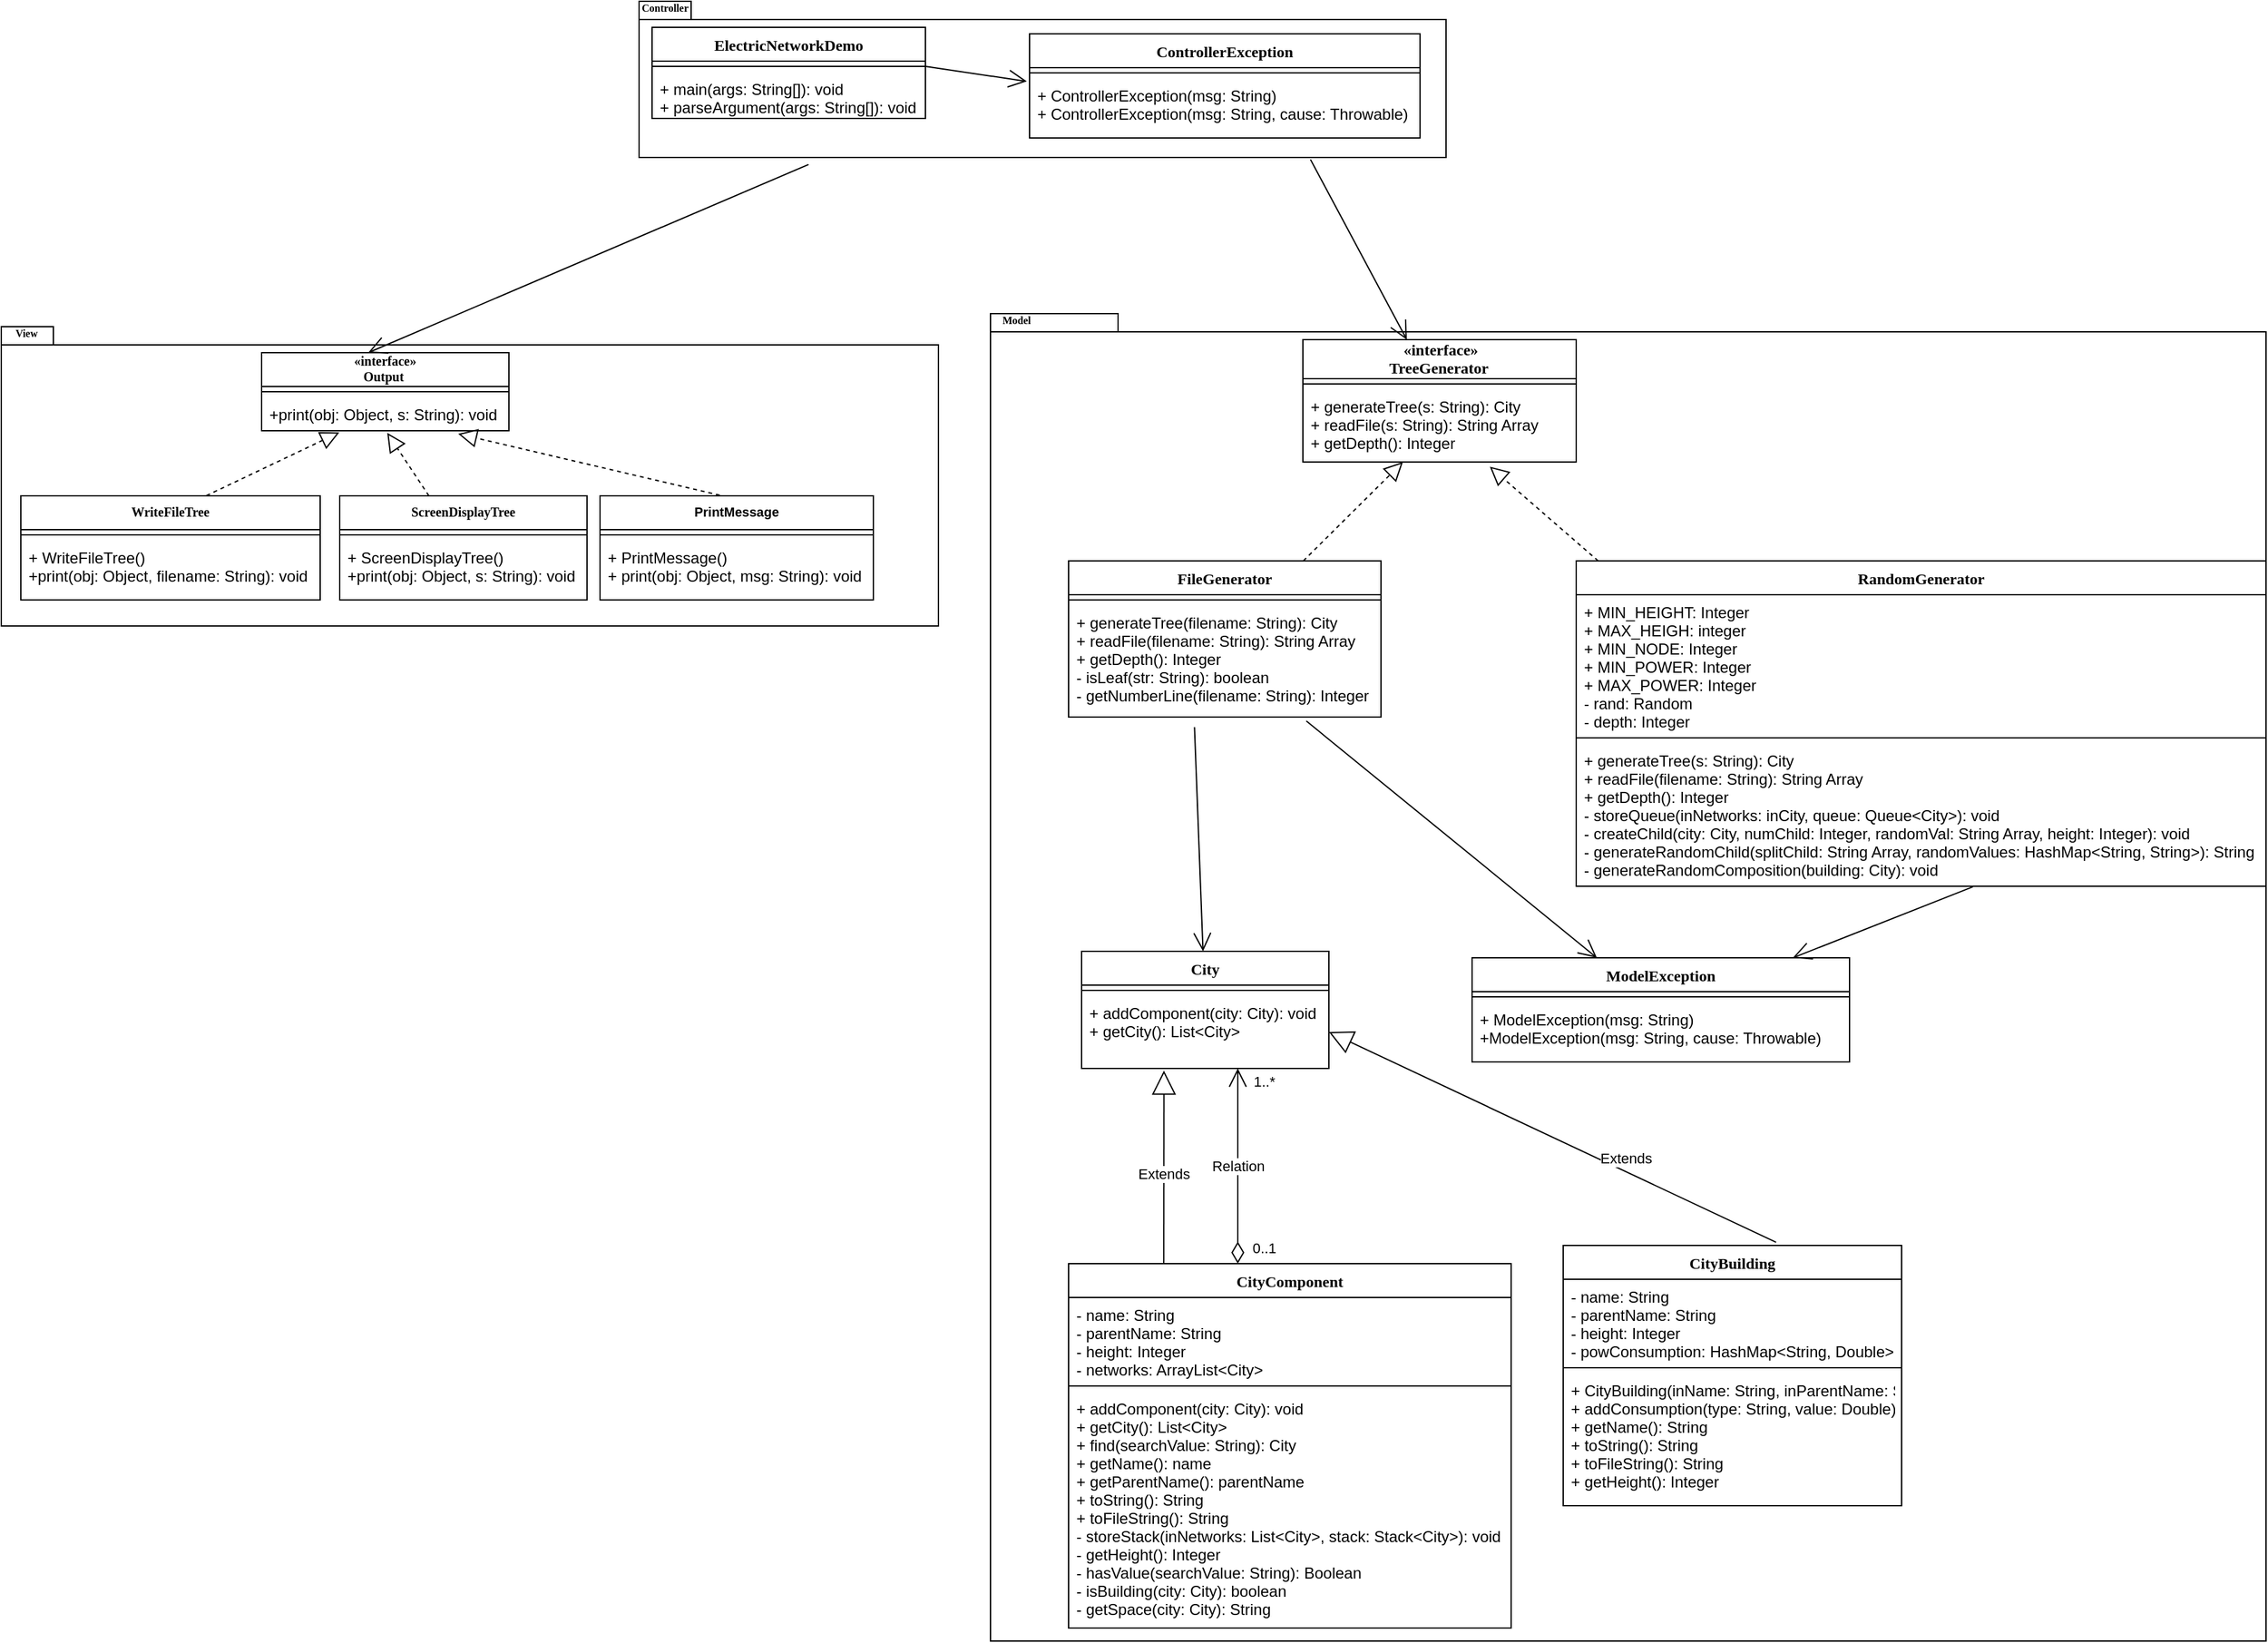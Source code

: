 <mxfile version="14.4.3" type="device"><diagram name="Page-1" id="c4acf3e9-155e-7222-9cf6-157b1a14988f"><mxGraphModel dx="2386" dy="2144" grid="1" gridSize="10" guides="1" tooltips="1" connect="1" arrows="1" fold="1" page="1" pageScale="1" pageWidth="850" pageHeight="1100" background="#ffffff" math="0" shadow="0"><root><mxCell id="0"/><mxCell id="1" parent="0"/><mxCell id="6tcFPDkXVUWZXbADZp2s-4" value="Controller" style="shape=folder;fontStyle=1;spacingTop=10;tabWidth=40;tabHeight=14;tabPosition=left;html=1;fontFamily=Times New Roman;labelPosition=left;verticalLabelPosition=top;align=right;verticalAlign=bottom;spacingBottom=-13;spacingRight=-39;fontSize=8;" parent="1" vertex="1"><mxGeometry x="-180" y="-1060" width="620" height="120" as="geometry"/></mxCell><mxCell id="6tcFPDkXVUWZXbADZp2s-5" value="ElectricNetworkDemo" style="swimlane;fontStyle=1;align=center;verticalAlign=top;childLayout=stackLayout;horizontal=1;startSize=26;horizontalStack=0;resizeParent=1;resizeParentMax=0;resizeLast=0;collapsible=1;marginBottom=0;fontFamily=Times New Roman;fontSize=12;" parent="1" vertex="1"><mxGeometry x="-170" y="-1040" width="210" height="70" as="geometry"/></mxCell><mxCell id="6tcFPDkXVUWZXbADZp2s-7" value="" style="line;strokeWidth=1;fillColor=none;align=left;verticalAlign=middle;spacingTop=-1;spacingLeft=3;spacingRight=3;rotatable=0;labelPosition=right;points=[];portConstraint=eastwest;" parent="6tcFPDkXVUWZXbADZp2s-5" vertex="1"><mxGeometry y="26" width="210" height="8" as="geometry"/></mxCell><mxCell id="6tcFPDkXVUWZXbADZp2s-8" value="+ main(args: String[]): void&#10;+ parseArgument(args: String[]): void&#10;" style="text;strokeColor=none;fillColor=none;align=left;verticalAlign=top;spacingLeft=4;spacingRight=4;overflow=hidden;rotatable=0;points=[[0,0.5],[1,0.5]];portConstraint=eastwest;" parent="6tcFPDkXVUWZXbADZp2s-5" vertex="1"><mxGeometry y="34" width="210" height="36" as="geometry"/></mxCell><mxCell id="6tcFPDkXVUWZXbADZp2s-9" value="Model&lt;br&gt;" style="shape=folder;fontStyle=1;spacingTop=10;tabWidth=40;tabHeight=14;tabPosition=left;html=1;fontFamily=Times New Roman;labelPosition=left;verticalLabelPosition=top;align=right;verticalAlign=bottom;spacingBottom=-13;spacingRight=-32;fontSize=8;" parent="1" vertex="1"><mxGeometry x="90" y="-820" width="980" height="1020" as="geometry"/></mxCell><mxCell id="6tcFPDkXVUWZXbADZp2s-10" value="View&lt;br&gt;" style="shape=folder;fontStyle=1;spacingTop=10;tabWidth=40;tabHeight=14;tabPosition=left;html=1;fontFamily=Times New Roman;labelPosition=left;verticalLabelPosition=top;align=right;verticalAlign=bottom;spacingBottom=-13;spacingRight=-29;fontSize=8;" parent="1" vertex="1"><mxGeometry x="-670" y="-810" width="720" height="230" as="geometry"/></mxCell><mxCell id="6tcFPDkXVUWZXbADZp2s-16" value="WriteFileTree" style="swimlane;fontStyle=1;align=center;verticalAlign=top;childLayout=stackLayout;horizontal=1;startSize=26;horizontalStack=0;resizeParent=1;resizeParentMax=0;resizeLast=0;collapsible=1;marginBottom=0;fontFamily=Times New Roman;fontSize=10;" parent="1" vertex="1"><mxGeometry x="-655" y="-680" width="230" height="80" as="geometry"/></mxCell><mxCell id="6tcFPDkXVUWZXbADZp2s-18" value="" style="line;strokeWidth=1;fillColor=none;align=left;verticalAlign=middle;spacingTop=-1;spacingLeft=3;spacingRight=3;rotatable=0;labelPosition=right;points=[];portConstraint=eastwest;" parent="6tcFPDkXVUWZXbADZp2s-16" vertex="1"><mxGeometry y="26" width="230" height="8" as="geometry"/></mxCell><mxCell id="6tcFPDkXVUWZXbADZp2s-19" value="+ WriteFileTree()&#10;+print(obj: Object, filename: String): void" style="text;strokeColor=none;fillColor=none;align=left;verticalAlign=top;spacingLeft=4;spacingRight=4;overflow=hidden;rotatable=0;points=[[0,0.5],[1,0.5]];portConstraint=eastwest;" parent="6tcFPDkXVUWZXbADZp2s-16" vertex="1"><mxGeometry y="34" width="230" height="46" as="geometry"/></mxCell><mxCell id="6tcFPDkXVUWZXbADZp2s-20" value="ScreenDisplayTree" style="swimlane;fontStyle=1;align=center;verticalAlign=top;childLayout=stackLayout;horizontal=1;startSize=26;horizontalStack=0;resizeParent=1;resizeParentMax=0;resizeLast=0;collapsible=1;marginBottom=0;fontFamily=Times New Roman;fontSize=10;" parent="1" vertex="1"><mxGeometry x="-410" y="-680" width="190" height="80" as="geometry"/></mxCell><mxCell id="6tcFPDkXVUWZXbADZp2s-22" value="" style="line;strokeWidth=1;fillColor=none;align=left;verticalAlign=middle;spacingTop=-1;spacingLeft=3;spacingRight=3;rotatable=0;labelPosition=right;points=[];portConstraint=eastwest;" parent="6tcFPDkXVUWZXbADZp2s-20" vertex="1"><mxGeometry y="26" width="190" height="8" as="geometry"/></mxCell><mxCell id="6tcFPDkXVUWZXbADZp2s-23" value="+ ScreenDisplayTree()&#10;+print(obj: Object, s: String): void" style="text;strokeColor=none;fillColor=none;align=left;verticalAlign=top;spacingLeft=4;spacingRight=4;overflow=hidden;rotatable=0;points=[[0,0.5],[1,0.5]];portConstraint=eastwest;" parent="6tcFPDkXVUWZXbADZp2s-20" vertex="1"><mxGeometry y="34" width="190" height="46" as="geometry"/></mxCell><mxCell id="6tcFPDkXVUWZXbADZp2s-24" value="    «interface»&#10;   Output" style="swimlane;fontStyle=1;align=center;verticalAlign=top;childLayout=stackLayout;horizontal=1;startSize=26;horizontalStack=0;resizeParent=1;resizeParentMax=0;resizeLast=0;collapsible=1;marginBottom=0;fontFamily=Times New Roman;fontSize=10;spacingRight=0;spacingTop=-6;spacingLeft=-10;" parent="1" vertex="1"><mxGeometry x="-470" y="-790" width="190" height="60" as="geometry"><mxRectangle x="-690" y="-590" width="70" height="26" as="alternateBounds"/></mxGeometry></mxCell><mxCell id="6tcFPDkXVUWZXbADZp2s-26" value="" style="line;strokeWidth=1;fillColor=none;align=left;verticalAlign=middle;spacingTop=-1;spacingLeft=3;spacingRight=3;rotatable=0;labelPosition=right;points=[];portConstraint=eastwest;" parent="6tcFPDkXVUWZXbADZp2s-24" vertex="1"><mxGeometry y="26" width="190" height="8" as="geometry"/></mxCell><mxCell id="6tcFPDkXVUWZXbADZp2s-27" value="+print(obj: Object, s: String): void" style="text;strokeColor=none;fillColor=none;align=left;verticalAlign=top;spacingLeft=4;spacingRight=4;overflow=hidden;rotatable=0;points=[[0,0.5],[1,0.5]];portConstraint=eastwest;fontSize=12;" parent="6tcFPDkXVUWZXbADZp2s-24" vertex="1"><mxGeometry y="34" width="190" height="26" as="geometry"/></mxCell><mxCell id="6tcFPDkXVUWZXbADZp2s-28" value="" style="endArrow=block;dashed=1;endFill=0;endSize=12;html=1;fontFamily=Times New Roman;fontSize=10;exitX=0.62;exitY=-0.002;exitDx=0;exitDy=0;exitPerimeter=0;entryX=0.314;entryY=1.049;entryDx=0;entryDy=0;entryPerimeter=0;" parent="1" source="6tcFPDkXVUWZXbADZp2s-16" target="6tcFPDkXVUWZXbADZp2s-27" edge="1"><mxGeometry width="160" relative="1" as="geometry"><mxPoint x="-490" y="-620" as="sourcePoint"/><mxPoint x="-330" y="-620" as="targetPoint"/></mxGeometry></mxCell><mxCell id="6tcFPDkXVUWZXbADZp2s-29" value="" style="endArrow=block;dashed=1;endFill=0;endSize=12;html=1;fontFamily=Times New Roman;fontSize=10;entryX=0.508;entryY=1.064;entryDx=0;entryDy=0;entryPerimeter=0;" parent="1" source="6tcFPDkXVUWZXbADZp2s-20" target="6tcFPDkXVUWZXbADZp2s-27" edge="1"><mxGeometry width="160" relative="1" as="geometry"><mxPoint x="-400.0" y="-680" as="sourcePoint"/><mxPoint x="-338.96" y="-708.606" as="targetPoint"/></mxGeometry></mxCell><mxCell id="6tcFPDkXVUWZXbADZp2s-30" value="    «interface»&#10;   TreeGenerator" style="swimlane;fontStyle=1;align=center;verticalAlign=top;childLayout=stackLayout;horizontal=1;startSize=30;horizontalStack=0;resizeParent=1;resizeParentMax=0;resizeLast=0;collapsible=1;marginBottom=0;fontFamily=Times New Roman;fontSize=12;spacingRight=0;spacingTop=-6;spacingLeft=-10;" parent="1" vertex="1"><mxGeometry x="330" y="-800" width="210" height="94" as="geometry"><mxRectangle x="-690" y="-590" width="70" height="26" as="alternateBounds"/></mxGeometry></mxCell><mxCell id="6tcFPDkXVUWZXbADZp2s-31" value="" style="line;strokeWidth=1;fillColor=none;align=left;verticalAlign=middle;spacingTop=-1;spacingLeft=3;spacingRight=3;rotatable=0;labelPosition=right;points=[];portConstraint=eastwest;" parent="6tcFPDkXVUWZXbADZp2s-30" vertex="1"><mxGeometry y="30" width="210" height="8" as="geometry"/></mxCell><mxCell id="6tcFPDkXVUWZXbADZp2s-32" value="+ generateTree(s: String): City&#10;+ readFile(s: String): String Array&#10;+ getDepth(): Integer" style="text;strokeColor=none;fillColor=none;align=left;verticalAlign=top;spacingLeft=4;spacingRight=4;overflow=hidden;rotatable=0;points=[[0,0.5],[1,0.5]];portConstraint=eastwest;" parent="6tcFPDkXVUWZXbADZp2s-30" vertex="1"><mxGeometry y="38" width="210" height="56" as="geometry"/></mxCell><mxCell id="6tcFPDkXVUWZXbADZp2s-33" value="FileGenerator" style="swimlane;fontStyle=1;align=center;verticalAlign=top;childLayout=stackLayout;horizontal=1;startSize=26;horizontalStack=0;resizeParent=1;resizeParentMax=0;resizeLast=0;collapsible=1;marginBottom=0;fontFamily=Times New Roman;fontSize=12;" parent="1" vertex="1"><mxGeometry x="150" y="-630" width="240" height="120" as="geometry"/></mxCell><mxCell id="6tcFPDkXVUWZXbADZp2s-35" value="" style="line;strokeWidth=1;fillColor=none;align=left;verticalAlign=middle;spacingTop=-1;spacingLeft=3;spacingRight=3;rotatable=0;labelPosition=right;points=[];portConstraint=eastwest;" parent="6tcFPDkXVUWZXbADZp2s-33" vertex="1"><mxGeometry y="26" width="240" height="8" as="geometry"/></mxCell><mxCell id="6tcFPDkXVUWZXbADZp2s-36" value="+ generateTree(filename: String): City&#10;+ readFile(filename: String): String Array&#10;+ getDepth(): Integer&#10;- isLeaf(str: String): boolean&#10;- getNumberLine(filename: String): Integer" style="text;strokeColor=none;fillColor=none;align=left;verticalAlign=top;spacingLeft=4;spacingRight=4;overflow=hidden;rotatable=0;points=[[0,0.5],[1,0.5]];portConstraint=eastwest;" parent="6tcFPDkXVUWZXbADZp2s-33" vertex="1"><mxGeometry y="34" width="240" height="86" as="geometry"/></mxCell><mxCell id="6tcFPDkXVUWZXbADZp2s-42" value="" style="endArrow=block;dashed=1;endFill=0;endSize=12;html=1;fontFamily=Times New Roman;fontSize=10;" parent="1" source="6tcFPDkXVUWZXbADZp2s-33" target="6tcFPDkXVUWZXbADZp2s-32" edge="1"><mxGeometry width="160" relative="1" as="geometry"><mxPoint x="310" y="-720" as="sourcePoint"/><mxPoint x="470" y="-720" as="targetPoint"/></mxGeometry></mxCell><mxCell id="6tcFPDkXVUWZXbADZp2s-43" value="" style="endArrow=block;dashed=1;endFill=0;endSize=12;html=1;fontFamily=Times New Roman;fontSize=10;entryX=0.684;entryY=1.064;entryDx=0;entryDy=0;entryPerimeter=0;" parent="1" edge="1" target="6tcFPDkXVUWZXbADZp2s-32"><mxGeometry width="160" relative="1" as="geometry"><mxPoint x="556.876" y="-630" as="sourcePoint"/><mxPoint x="455.116" y="-740.0" as="targetPoint"/></mxGeometry></mxCell><mxCell id="6tcFPDkXVUWZXbADZp2s-44" value="" style="endArrow=open;endFill=1;endSize=12;html=1;fontFamily=Times New Roman;fontSize=10;entryX=0.431;entryY=0;entryDx=0;entryDy=0;entryPerimeter=0;exitX=0.21;exitY=1.045;exitDx=0;exitDy=0;exitPerimeter=0;" parent="1" source="6tcFPDkXVUWZXbADZp2s-4" target="6tcFPDkXVUWZXbADZp2s-24" edge="1"><mxGeometry width="160" relative="1" as="geometry"><mxPoint x="-320" y="-920" as="sourcePoint"/><mxPoint x="-160" y="-920" as="targetPoint"/></mxGeometry></mxCell><mxCell id="6tcFPDkXVUWZXbADZp2s-45" value="" style="endArrow=open;endFill=1;endSize=12;html=1;fontFamily=Times New Roman;fontSize=10;exitX=0.832;exitY=1.013;exitDx=0;exitDy=0;exitPerimeter=0;" parent="1" source="6tcFPDkXVUWZXbADZp2s-4" target="6tcFPDkXVUWZXbADZp2s-30" edge="1"><mxGeometry width="160" relative="1" as="geometry"><mxPoint x="-320" y="-920" as="sourcePoint"/><mxPoint x="-160" y="-920" as="targetPoint"/></mxGeometry></mxCell><mxCell id="89KXVYYLMT-BRunKPDXj-12" value="PrintMessage" style="swimlane;fontStyle=1;align=center;verticalAlign=top;childLayout=stackLayout;horizontal=1;startSize=26;horizontalStack=0;resizeParent=1;resizeParentMax=0;resizeLast=0;collapsible=1;marginBottom=0;fontSize=10;" parent="1" vertex="1"><mxGeometry x="-210" y="-680" width="210" height="80" as="geometry"/></mxCell><mxCell id="89KXVYYLMT-BRunKPDXj-14" value="" style="line;strokeWidth=1;fillColor=none;align=left;verticalAlign=middle;spacingTop=-1;spacingLeft=3;spacingRight=3;rotatable=0;labelPosition=right;points=[];portConstraint=eastwest;" parent="89KXVYYLMT-BRunKPDXj-12" vertex="1"><mxGeometry y="26" width="210" height="8" as="geometry"/></mxCell><mxCell id="89KXVYYLMT-BRunKPDXj-15" value="+ PrintMessage()&#10;+ print(obj: Object, msg: String): void" style="text;strokeColor=none;fillColor=none;align=left;verticalAlign=top;spacingLeft=4;spacingRight=4;overflow=hidden;rotatable=0;points=[[0,0.5],[1,0.5]];portConstraint=eastwest;" parent="89KXVYYLMT-BRunKPDXj-12" vertex="1"><mxGeometry y="34" width="210" height="46" as="geometry"/></mxCell><mxCell id="89KXVYYLMT-BRunKPDXj-17" value="" style="endArrow=block;dashed=1;endFill=0;endSize=12;html=1;fontSize=10;exitX=0.438;exitY=-0.006;exitDx=0;exitDy=0;exitPerimeter=0;entryX=0.795;entryY=1.09;entryDx=0;entryDy=0;entryPerimeter=0;" parent="1" source="89KXVYYLMT-BRunKPDXj-12" target="6tcFPDkXVUWZXbADZp2s-27" edge="1"><mxGeometry width="160" relative="1" as="geometry"><mxPoint x="-330" y="-730" as="sourcePoint"/><mxPoint x="-170" y="-730" as="targetPoint"/></mxGeometry></mxCell><mxCell id="u8ZakWgubLrCn6KzanLc-9" value="City" style="swimlane;fontStyle=1;align=center;verticalAlign=top;childLayout=stackLayout;horizontal=1;startSize=26;horizontalStack=0;resizeParent=1;resizeParentMax=0;resizeLast=0;collapsible=1;marginBottom=0;fontFamily=Times New Roman;fontSize=12;" parent="1" vertex="1"><mxGeometry x="160" y="-330" width="190" height="90" as="geometry"/></mxCell><mxCell id="u8ZakWgubLrCn6KzanLc-11" value="" style="line;strokeWidth=1;fillColor=none;align=left;verticalAlign=middle;spacingTop=-1;spacingLeft=3;spacingRight=3;rotatable=0;labelPosition=right;points=[];portConstraint=eastwest;" parent="u8ZakWgubLrCn6KzanLc-9" vertex="1"><mxGeometry y="26" width="190" height="8" as="geometry"/></mxCell><mxCell id="u8ZakWgubLrCn6KzanLc-12" value="+ addComponent(city: City): void&#10;+ getCity(): List&lt;City&gt;" style="text;strokeColor=none;fillColor=none;align=left;verticalAlign=top;spacingLeft=4;spacingRight=4;overflow=hidden;rotatable=0;points=[[0,0.5],[1,0.5]];portConstraint=eastwest;" parent="u8ZakWgubLrCn6KzanLc-9" vertex="1"><mxGeometry y="34" width="190" height="56" as="geometry"/></mxCell><mxCell id="u8ZakWgubLrCn6KzanLc-23" value="Extends" style="endArrow=block;endSize=16;endFill=0;html=1;exitX=0.629;exitY=-0.012;exitDx=0;exitDy=0;exitPerimeter=0;entryX=1;entryY=0.5;entryDx=0;entryDy=0;" parent="1" source="u8ZakWgubLrCn6KzanLc-41" target="u8ZakWgubLrCn6KzanLc-12" edge="1"><mxGeometry x="-0.304" y="-9" width="160" relative="1" as="geometry"><mxPoint x="280" y="-470" as="sourcePoint"/><mxPoint x="410" y="-491" as="targetPoint"/><mxPoint as="offset"/></mxGeometry></mxCell><mxCell id="u8ZakWgubLrCn6KzanLc-24" value="Extends" style="endArrow=block;endSize=16;endFill=0;html=1;entryX=0.333;entryY=1.03;entryDx=0;entryDy=0;entryPerimeter=0;exitX=0.215;exitY=0.036;exitDx=0;exitDy=0;exitPerimeter=0;" parent="1" source="u8ZakWgubLrCn6KzanLc-33" target="u8ZakWgubLrCn6KzanLc-12" edge="1"><mxGeometry width="160" relative="1" as="geometry"><mxPoint x="547.087" y="-480" as="sourcePoint"/><mxPoint x="251" y="-230" as="targetPoint"/></mxGeometry></mxCell><mxCell id="u8ZakWgubLrCn6KzanLc-33" value="CityComponent" style="swimlane;fontStyle=1;align=center;verticalAlign=top;childLayout=stackLayout;horizontal=1;startSize=26;horizontalStack=0;resizeParent=1;resizeParentMax=0;resizeLast=0;collapsible=1;marginBottom=0;fontFamily=Times New Roman;" parent="1" vertex="1"><mxGeometry x="150" y="-90" width="340" height="280" as="geometry"/></mxCell><mxCell id="u8ZakWgubLrCn6KzanLc-34" value="- name: String&#10;- parentName: String&#10;- height: Integer&#10;- networks: ArrayList&lt;City&gt;" style="text;strokeColor=none;fillColor=none;align=left;verticalAlign=top;spacingLeft=4;spacingRight=4;overflow=hidden;rotatable=0;points=[[0,0.5],[1,0.5]];portConstraint=eastwest;" parent="u8ZakWgubLrCn6KzanLc-33" vertex="1"><mxGeometry y="26" width="340" height="64" as="geometry"/></mxCell><mxCell id="u8ZakWgubLrCn6KzanLc-35" value="" style="line;strokeWidth=1;fillColor=none;align=left;verticalAlign=middle;spacingTop=-1;spacingLeft=3;spacingRight=3;rotatable=0;labelPosition=right;points=[];portConstraint=eastwest;" parent="u8ZakWgubLrCn6KzanLc-33" vertex="1"><mxGeometry y="90" width="340" height="8" as="geometry"/></mxCell><mxCell id="u8ZakWgubLrCn6KzanLc-36" value="+ addComponent(city: City): void&#10;+ getCity(): List&lt;City&gt;&#10;+ find(searchValue: String): City&#10;+ getName(): name&#10;+ getParentName(): parentName&#10;+ toString(): String&#10;+ toFileString(): String&#10;- storeStack(inNetworks: List&lt;City&gt;, stack: Stack&lt;City&gt;): void&#10;- getHeight(): Integer&#10;- hasValue(searchValue: String): Boolean&#10;- isBuilding(city: City): boolean&#10;- getSpace(city: City): String&#10;" style="text;strokeColor=none;fillColor=none;align=left;verticalAlign=top;spacingLeft=4;spacingRight=4;overflow=hidden;rotatable=0;points=[[0,0.5],[1,0.5]];portConstraint=eastwest;" parent="u8ZakWgubLrCn6KzanLc-33" vertex="1"><mxGeometry y="98" width="340" height="182" as="geometry"/></mxCell><mxCell id="u8ZakWgubLrCn6KzanLc-41" value="CityBuilding" style="swimlane;fontStyle=1;align=center;verticalAlign=top;childLayout=stackLayout;horizontal=1;startSize=26;horizontalStack=0;resizeParent=1;resizeParentMax=0;resizeLast=0;collapsible=1;marginBottom=0;fontFamily=Times New Roman;" parent="1" vertex="1"><mxGeometry x="530" y="-104" width="260" height="200" as="geometry"/></mxCell><mxCell id="u8ZakWgubLrCn6KzanLc-42" value="- name: String&#10;- parentName: String&#10;- height: Integer&#10;- powConsumption: HashMap&lt;String, Double&gt;" style="text;strokeColor=none;fillColor=none;align=left;verticalAlign=top;spacingLeft=4;spacingRight=4;overflow=hidden;rotatable=0;points=[[0,0.5],[1,0.5]];portConstraint=eastwest;" parent="u8ZakWgubLrCn6KzanLc-41" vertex="1"><mxGeometry y="26" width="260" height="64" as="geometry"/></mxCell><mxCell id="u8ZakWgubLrCn6KzanLc-43" value="" style="line;strokeWidth=1;fillColor=none;align=left;verticalAlign=middle;spacingTop=-1;spacingLeft=3;spacingRight=3;rotatable=0;labelPosition=right;points=[];portConstraint=eastwest;" parent="u8ZakWgubLrCn6KzanLc-41" vertex="1"><mxGeometry y="90" width="260" height="8" as="geometry"/></mxCell><mxCell id="u8ZakWgubLrCn6KzanLc-44" value="+ CityBuilding(inName: String, inParentName: String, inHeight: Integer)&#10;+ addConsumption(type: String, value: Double): void&#10;+ getName(): String&#10;+ toString(): String&#10;+ toFileString(): String&#10;+ getHeight(): Integer" style="text;strokeColor=none;fillColor=none;align=left;verticalAlign=top;spacingLeft=4;spacingRight=4;overflow=hidden;rotatable=0;points=[[0,0.5],[1,0.5]];portConstraint=eastwest;" parent="u8ZakWgubLrCn6KzanLc-41" vertex="1"><mxGeometry y="98" width="260" height="102" as="geometry"/></mxCell><mxCell id="zEVSYZSSQL3DJ8ckkVc5-5" value="ModelException" style="swimlane;fontStyle=1;align=center;verticalAlign=top;childLayout=stackLayout;horizontal=1;startSize=26;horizontalStack=0;resizeParent=1;resizeParentMax=0;resizeLast=0;collapsible=1;marginBottom=0;fontFamily=Times New Roman;" vertex="1" parent="1"><mxGeometry x="460" y="-325" width="290" height="80" as="geometry"/></mxCell><mxCell id="zEVSYZSSQL3DJ8ckkVc5-7" value="" style="line;strokeWidth=1;fillColor=none;align=left;verticalAlign=middle;spacingTop=-1;spacingLeft=3;spacingRight=3;rotatable=0;labelPosition=right;points=[];portConstraint=eastwest;" vertex="1" parent="zEVSYZSSQL3DJ8ckkVc5-5"><mxGeometry y="26" width="290" height="8" as="geometry"/></mxCell><mxCell id="zEVSYZSSQL3DJ8ckkVc5-8" value="+ ModelException(msg: String)&#10;+ModelException(msg: String, cause: Throwable)" style="text;strokeColor=none;fillColor=none;align=left;verticalAlign=top;spacingLeft=4;spacingRight=4;overflow=hidden;rotatable=0;points=[[0,0.5],[1,0.5]];portConstraint=eastwest;" vertex="1" parent="zEVSYZSSQL3DJ8ckkVc5-5"><mxGeometry y="34" width="290" height="46" as="geometry"/></mxCell><mxCell id="zEVSYZSSQL3DJ8ckkVc5-13" value="" style="endArrow=open;endFill=1;endSize=12;html=1;exitX=0.761;exitY=1.035;exitDx=0;exitDy=0;exitPerimeter=0;" edge="1" parent="1" source="6tcFPDkXVUWZXbADZp2s-36" target="zEVSYZSSQL3DJ8ckkVc5-5"><mxGeometry width="160" relative="1" as="geometry"><mxPoint x="330" y="-650" as="sourcePoint"/><mxPoint x="490" y="-650" as="targetPoint"/></mxGeometry></mxCell><mxCell id="u8ZakWgubLrCn6KzanLc-40" value="" style="endArrow=open;endFill=1;endSize=12;html=1;exitX=0.403;exitY=1.09;exitDx=0;exitDy=0;exitPerimeter=0;" parent="1" target="u8ZakWgubLrCn6KzanLc-9" edge="1" source="6tcFPDkXVUWZXbADZp2s-36"><mxGeometry width="160" relative="1" as="geometry"><mxPoint x="320" y="-571" as="sourcePoint"/><mxPoint x="480" y="-571" as="targetPoint"/></mxGeometry></mxCell><mxCell id="zEVSYZSSQL3DJ8ckkVc5-14" value="" style="endArrow=open;endFill=1;endSize=12;html=1;exitX=0.575;exitY=1.004;exitDx=0;exitDy=0;exitPerimeter=0;" edge="1" parent="1" source="zEVSYZSSQL3DJ8ckkVc5-18" target="zEVSYZSSQL3DJ8ckkVc5-5"><mxGeometry width="160" relative="1" as="geometry"><mxPoint x="620.08" y="-529.996" as="sourcePoint"/><mxPoint x="780" y="-580" as="targetPoint"/></mxGeometry></mxCell><mxCell id="zEVSYZSSQL3DJ8ckkVc5-15" value="RandomGenerator" style="swimlane;fontStyle=1;align=center;verticalAlign=top;childLayout=stackLayout;horizontal=1;startSize=26;horizontalStack=0;resizeParent=1;resizeParentMax=0;resizeLast=0;collapsible=1;marginBottom=0;fontSize=12;fontFamily=Times New Roman;" vertex="1" parent="1"><mxGeometry x="540" y="-630" width="530" height="250" as="geometry"/></mxCell><mxCell id="zEVSYZSSQL3DJ8ckkVc5-16" value="+ MIN_HEIGHT: Integer&#10;+ MAX_HEIGH: integer&#10;+ MIN_NODE: Integer&#10;+ MIN_POWER: Integer&#10;+ MAX_POWER: Integer&#10;- rand: Random&#10;- depth: Integer" style="text;strokeColor=none;fillColor=none;align=left;verticalAlign=top;spacingLeft=4;spacingRight=4;overflow=hidden;rotatable=0;points=[[0,0.5],[1,0.5]];portConstraint=eastwest;" vertex="1" parent="zEVSYZSSQL3DJ8ckkVc5-15"><mxGeometry y="26" width="530" height="106" as="geometry"/></mxCell><mxCell id="zEVSYZSSQL3DJ8ckkVc5-17" value="" style="line;strokeWidth=1;fillColor=none;align=left;verticalAlign=middle;spacingTop=-1;spacingLeft=3;spacingRight=3;rotatable=0;labelPosition=right;points=[];portConstraint=eastwest;" vertex="1" parent="zEVSYZSSQL3DJ8ckkVc5-15"><mxGeometry y="132" width="530" height="8" as="geometry"/></mxCell><mxCell id="zEVSYZSSQL3DJ8ckkVc5-18" value="+ generateTree(s: String): City &#10;+ readFile(filename: String): String Array&#10;+ getDepth(): Integer&#10;- storeQueue(inNetworks: inCity, queue: Queue&lt;City&gt;): void&#10;- createChild(city: City, numChild: Integer, randomVal: String Array, height: Integer): void&#10;- generateRandomChild(splitChild: String Array, randomValues: HashMap&lt;String, String&gt;): String&#10;- generateRandomComposition(building: City): void" style="text;strokeColor=none;fillColor=none;align=left;verticalAlign=top;spacingLeft=4;spacingRight=4;overflow=hidden;rotatable=0;points=[[0,0.5],[1,0.5]];portConstraint=eastwest;" vertex="1" parent="zEVSYZSSQL3DJ8ckkVc5-15"><mxGeometry y="140" width="530" height="110" as="geometry"/></mxCell><mxCell id="zEVSYZSSQL3DJ8ckkVc5-24" value="Relation" style="endArrow=open;html=1;endSize=12;startArrow=diamondThin;startSize=14;startFill=0;edgeStyle=orthogonalEdgeStyle;entryX=0.811;entryY=1.054;entryDx=0;entryDy=0;entryPerimeter=0;" edge="1" parent="1" source="u8ZakWgubLrCn6KzanLc-33"><mxGeometry relative="1" as="geometry"><mxPoint x="355.91" y="-103.02" as="sourcePoint"/><mxPoint x="280.0" y="-239.996" as="targetPoint"/><Array as="points"><mxPoint x="280" y="-110"/><mxPoint x="280" y="-110"/></Array></mxGeometry></mxCell><mxCell id="zEVSYZSSQL3DJ8ckkVc5-25" value="0..1" style="edgeLabel;html=1;align=center;verticalAlign=middle;resizable=0;points=[];" vertex="1" connectable="0" parent="zEVSYZSSQL3DJ8ckkVc5-24"><mxGeometry x="-0.72" y="-1" relative="1" as="geometry"><mxPoint x="19" y="8.7" as="offset"/></mxGeometry></mxCell><mxCell id="zEVSYZSSQL3DJ8ckkVc5-26" value="1..*&lt;br&gt;" style="edgeLabel;html=1;align=center;verticalAlign=middle;resizable=0;points=[];" vertex="1" connectable="0" parent="zEVSYZSSQL3DJ8ckkVc5-24"><mxGeometry x="0.773" relative="1" as="geometry"><mxPoint x="20" y="-7" as="offset"/></mxGeometry></mxCell><mxCell id="zEVSYZSSQL3DJ8ckkVc5-27" value="ControllerException" style="swimlane;fontStyle=1;align=center;verticalAlign=top;childLayout=stackLayout;horizontal=1;startSize=26;horizontalStack=0;resizeParent=1;resizeParentMax=0;resizeLast=0;collapsible=1;marginBottom=0;fontFamily=Times New Roman;fontSize=12;" vertex="1" parent="1"><mxGeometry x="120" y="-1035" width="300" height="80" as="geometry"/></mxCell><mxCell id="zEVSYZSSQL3DJ8ckkVc5-29" value="" style="line;strokeWidth=1;fillColor=none;align=left;verticalAlign=middle;spacingTop=-1;spacingLeft=3;spacingRight=3;rotatable=0;labelPosition=right;points=[];portConstraint=eastwest;" vertex="1" parent="zEVSYZSSQL3DJ8ckkVc5-27"><mxGeometry y="26" width="300" height="8" as="geometry"/></mxCell><mxCell id="zEVSYZSSQL3DJ8ckkVc5-30" value="+ ControllerException(msg: String)&#10;+ ControllerException(msg: String, cause: Throwable)" style="text;strokeColor=none;fillColor=none;align=left;verticalAlign=top;spacingLeft=4;spacingRight=4;overflow=hidden;rotatable=0;points=[[0,0.5],[1,0.5]];portConstraint=eastwest;" vertex="1" parent="zEVSYZSSQL3DJ8ckkVc5-27"><mxGeometry y="34" width="300" height="46" as="geometry"/></mxCell><mxCell id="zEVSYZSSQL3DJ8ckkVc5-31" value="" style="endArrow=open;endFill=1;endSize=12;html=1;entryX=-0.007;entryY=0.055;entryDx=0;entryDy=0;entryPerimeter=0;" edge="1" parent="1" target="zEVSYZSSQL3DJ8ckkVc5-30"><mxGeometry width="160" relative="1" as="geometry"><mxPoint x="40" y="-1010" as="sourcePoint"/><mxPoint x="110" y="-950" as="targetPoint"/></mxGeometry></mxCell></root></mxGraphModel></diagram></mxfile>